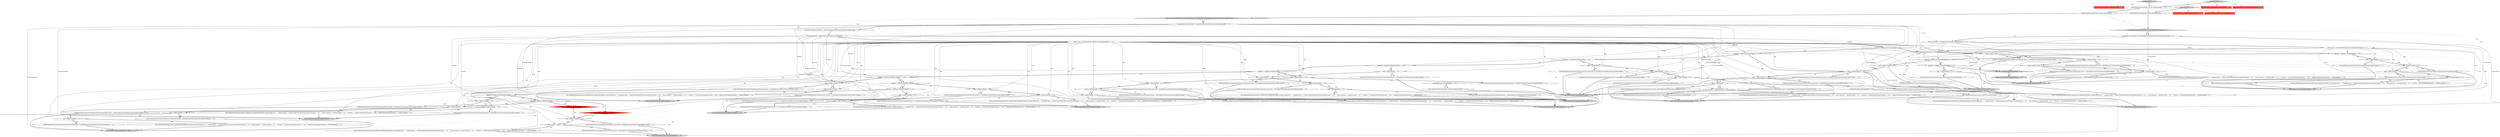 digraph {
37 [style = filled, label = "scope.accept(irLeftConstantNode)@@@90@@@['1', '1', '0']", fillcolor = lightgray, shape = ellipse image = "AAA0AAABBB1BBB"];
128 [style = filled, label = "type == @@@12@@@['0', '0', '1']", fillcolor = white, shape = diamond image = "AAA0AAABBB3BBB"];
53 [style = filled, label = "scope.accept(irLeftConstantNode)@@@156@@@['1', '1', '0']", fillcolor = lightgray, shape = ellipse image = "AAA0AAABBB1BBB"];
34 [style = filled, label = "operation == Operation.MUL@@@10@@@['1', '1', '0']", fillcolor = white, shape = diamond image = "AAA0AAABBB1BBB"];
104 [style = filled, label = "irLeftConstantNode.setConstant((int)irLeftConstantNode.getConstant() << (int)irRightConstantNode.getConstant())@@@112@@@['1', '1', '0']", fillcolor = white, shape = ellipse image = "AAA0AAABBB1BBB"];
35 [style = filled, label = "irLeftConstantNode.setConstant((int)irLeftConstantNode.getConstant() - (int)irRightConstantNode.getConstant())@@@94@@@['1', '1', '0']", fillcolor = white, shape = ellipse image = "AAA0AAABBB1BBB"];
111 [style = filled, label = "type == @@@81@@@['1', '1', '0']", fillcolor = white, shape = diamond image = "AAA0AAABBB1BBB"];
138 [style = filled, label = "type == @@@18@@@['0', '0', '1']", fillcolor = white, shape = diamond image = "AAA0AAABBB3BBB"];
2 [style = filled, label = "type == @@@36@@@['1', '1', '0']", fillcolor = white, shape = diamond image = "AAA0AAABBB1BBB"];
28 [style = filled, label = "throw irBinaryMathNode.getLocation().createError(new IllegalStateException(\"constant folding error: \" + \"unexpected type (\" + PainlessLookupUtility.typeToCanonicalTypeName(type) + \"( for \" + \"binary operation (\" + operation.symbol + \"( on \" + \"constants (\" + irLeftConstantNode.getConstant() + \"( and (\" + irRightConstantNode.getConstant() + \"(\"))@@@43@@@['1', '1', '0']", fillcolor = white, shape = ellipse image = "AAA0AAABBB1BBB"];
31 [style = filled, label = "type == @@@53@@@['1', '1', '0']", fillcolor = white, shape = diamond image = "AAA0AAABBB1BBB"];
82 [style = filled, label = "type == @@@99@@@['1', '1', '0']", fillcolor = white, shape = diamond image = "AAA0AAABBB1BBB"];
14 [style = filled, label = "irLeftConstantNode.setConstant((int)irLeftConstantNode.getConstant() / (int)irRightConstantNode.getConstant())@@@31@@@['1', '1', '0']", fillcolor = white, shape = ellipse image = "AAA0AAABBB1BBB"];
73 [style = filled, label = "irLeftConstantNode.setConstant((long)irLeftConstantNode.getConstant() | (long)irRightConstantNode.getConstant())@@@178@@@['1', '1', '0']", fillcolor = white, shape = ellipse image = "AAA0AAABBB1BBB"];
121 [style = filled, label = "throw irUnaryMathNode.getLocation().createError(new IllegalStateException(\"constant folding error: \" + \"unexpected type (\" + PainlessLookupUtility.typeToCanonicalTypeName(type) + \"( for \" + \"unary operation (\" + operation.symbol + \"( on \" + \"constant (\" + irConstantNode.getConstant() + \"(\"))@@@34@@@['0', '0', '1']", fillcolor = white, shape = ellipse image = "AAA0AAABBB3BBB"];
54 [style = filled, label = "type == @@@111@@@['1', '1', '0']", fillcolor = white, shape = diamond image = "AAA0AAABBB1BBB"];
89 [style = filled, label = "throw irBinaryMathNode.getLocation().createError(new IllegalStateException(\"constant folding error: \" + \"unexpected type (\" + PainlessLookupUtility.typeToCanonicalTypeName(type) + \"( for \" + \"binary operation (\" + operation.symbol + \"( on \" + \"constants (\" + irLeftConstantNode.getConstant() + \"( and (\" + irRightConstantNode.getConstant() + \"(\"))@@@118@@@['1', '1', '0']", fillcolor = white, shape = ellipse image = "AAA0AAABBB1BBB"];
80 [style = filled, label = "type == @@@62@@@['1', '1', '0']", fillcolor = white, shape = diamond image = "AAA0AAABBB1BBB"];
77 [style = filled, label = "irLeftConstantNode.setConstant((long)irLeftConstantNode.getConstant() - (long)irRightConstantNode.getConstant())@@@97@@@['1', '1', '0']", fillcolor = white, shape = ellipse image = "AAA0AAABBB1BBB"];
32 [style = filled, label = "throw irBinaryMathNode.getLocation().createError(new IllegalStateException(\"constant folding error: \" + \"unexpected type (\" + PainlessLookupUtility.typeToCanonicalTypeName(type) + \"( for \" + \"binary operation (\" + operation.symbol + \"( on \" + \"constants (\" + irLeftConstantNode.getConstant() + \"( and (\" + irRightConstantNode.getConstant() + \"(\"))@@@130@@@['1', '1', '0']", fillcolor = white, shape = ellipse image = "AAA0AAABBB1BBB"];
24 [style = filled, label = "irLeftConstantNode.setConstant((float)irLeftConstantNode.getConstant() + (float)irRightConstantNode.getConstant())@@@82@@@['1', '1', '0']", fillcolor = white, shape = ellipse image = "AAA0AAABBB1BBB"];
125 [style = filled, label = "throw irUnaryMathNode.getLocation().createError(new IllegalStateException(\"constant folding error: \" + \"unexpected type (\" + PainlessLookupUtility.typeToCanonicalTypeName(type) + \"( for \" + \"unary operation (\" + operation.symbol + \"( on \" + \"constant (\" + irConstantNode.getConstant() + \"(\"))@@@43@@@['0', '0', '1']", fillcolor = white, shape = ellipse image = "AAA0AAABBB3BBB"];
11 [style = filled, label = "type == @@@177@@@['1', '1', '0']", fillcolor = white, shape = diamond image = "AAA0AAABBB1BBB"];
9 [style = filled, label = "irLeftConstantNode.setConstant((long)irLeftConstantNode.getConstant() ^ (long)irRightConstantNode.getConstant())@@@166@@@['1', '1', '0']", fillcolor = white, shape = ellipse image = "AAA0AAABBB1BBB"];
101 [style = filled, label = "type == @@@123@@@['1', '1', '0']", fillcolor = white, shape = diamond image = "AAA0AAABBB1BBB"];
44 [style = filled, label = "throw irBinaryMathNode.getLocation().createError(new IllegalStateException(\"constant folding error: \" + \"unexpected type (\" + PainlessLookupUtility.typeToCanonicalTypeName(type) + \"( for \" + \"binary operation (\" + operation.symbol + \"( on \" + \"constants (\" + irLeftConstantNode.getConstant() + \"( and (\" + irRightConstantNode.getConstant() + \"(\"))@@@169@@@['1', '1', '0']", fillcolor = white, shape = ellipse image = "AAA0AAABBB1BBB"];
115 [style = filled, label = "visitBinaryMath['0', '1', '0']", fillcolor = lightgray, shape = diamond image = "AAA0AAABBB2BBB"];
143 [style = filled, label = "irUnaryMathNode.getChildNode().visit(this,null)@@@3@@@['0', '0', '1']", fillcolor = white, shape = ellipse image = "AAA0AAABBB3BBB"];
103 [style = filled, label = "scope.accept(irLeftConstantNode)@@@171@@@['1', '1', '0']", fillcolor = lightgray, shape = ellipse image = "AAA0AAABBB1BBB"];
45 [style = filled, label = "irLeftConstantNode.setConstant((long)irLeftConstantNode.getConstant() / (long)irRightConstantNode.getConstant())@@@34@@@['1', '1', '0']", fillcolor = white, shape = ellipse image = "AAA0AAABBB1BBB"];
78 [style = filled, label = "type == @@@11@@@['1', '1', '0']", fillcolor = white, shape = diamond image = "AAA0AAABBB1BBB"];
74 [style = filled, label = "BinaryMathNode irBinaryMathNode@@@2@@@['1', '0', '0']", fillcolor = tomato, shape = box image = "AAA0AAABBB1BBB"];
131 [style = filled, label = "irConstantNode.setConstant(~(long)irConstantNode.getConstant())@@@31@@@['0', '0', '1']", fillcolor = white, shape = ellipse image = "AAA0AAABBB3BBB"];
33 [style = filled, label = "type == @@@96@@@['1', '1', '0']", fillcolor = white, shape = diamond image = "AAA0AAABBB1BBB"];
137 [style = filled, label = "type == @@@15@@@['0', '0', '1']", fillcolor = white, shape = diamond image = "AAA0AAABBB3BBB"];
17 [style = filled, label = "type == @@@174@@@['1', '1', '0']", fillcolor = white, shape = diamond image = "AAA0AAABBB1BBB"];
60 [style = filled, label = "visitBinaryMath['1', '0', '0']", fillcolor = lightgray, shape = diamond image = "AAA0AAABBB1BBB"];
15 [style = filled, label = "irLeftConstantNode.setConstant((double)irLeftConstantNode.getConstant() + (double)irRightConstantNode.getConstant())@@@85@@@['1', '1', '0']", fillcolor = white, shape = ellipse image = "AAA0AAABBB1BBB"];
67 [style = filled, label = "throw irBinaryMathNode.getLocation().createError(new IllegalStateException(\"constant folding error: \" + \"unexpected type (\" + PainlessLookupUtility.typeToCanonicalTypeName(type) + \"( for \" + \"binary operation (\" + operation.symbol + \"( on \" + \"constants (\" + irLeftConstantNode.getConstant() + \"( and (\" + irRightConstantNode.getConstant() + \"(\"))@@@154@@@['1', '1', '0']", fillcolor = white, shape = ellipse image = "AAA0AAABBB1BBB"];
139 [style = filled, label = "irConstantNode.setConstant(-(int)irConstantNode.getConstant())@@@10@@@['0', '0', '1']", fillcolor = white, shape = ellipse image = "AAA0AAABBB3BBB"];
95 [style = filled, label = "irLeftConstantNode.setConstant((float)irLeftConstantNode.getConstant() * (float)irRightConstantNode.getConstant())@@@18@@@['1', '1', '0']", fillcolor = white, shape = ellipse image = "AAA0AAABBB1BBB"];
63 [style = filled, label = "type == @@@93@@@['1', '1', '0']", fillcolor = white, shape = diamond image = "AAA0AAABBB1BBB"];
124 [style = filled, label = "type == @@@27@@@['0', '0', '1']", fillcolor = white, shape = diamond image = "AAA0AAABBB3BBB"];
140 [style = filled, label = "irConstantNode.setConstant(!(boolean)irConstantNode.getConstant())@@@40@@@['0', '0', '1']", fillcolor = white, shape = ellipse image = "AAA0AAABBB3BBB"];
102 [style = filled, label = "type == @@@159@@@['1', '1', '0']", fillcolor = white, shape = diamond image = "AAA0AAABBB1BBB"];
105 [style = filled, label = "type == @@@39@@@['1', '1', '0']", fillcolor = white, shape = diamond image = "AAA0AAABBB1BBB"];
110 [style = filled, label = "irLeftConstantNode.setConstant((float)irLeftConstantNode.getConstant() - (float)irRightConstantNode.getConstant())@@@100@@@['1', '1', '0']", fillcolor = white, shape = ellipse image = "AAA0AAABBB1BBB"];
18 [style = filled, label = "type == @@@75@@@['1', '1', '0']", fillcolor = white, shape = diamond image = "AAA0AAABBB1BBB"];
75 [style = filled, label = "scope.accept(irLeftConstantNode)@@@132@@@['1', '1', '0']", fillcolor = lightgray, shape = ellipse image = "AAA0AAABBB1BBB"];
83 [style = filled, label = "type == @@@135@@@['1', '1', '0']", fillcolor = white, shape = diamond image = "AAA0AAABBB1BBB"];
6 [style = filled, label = "Operation operation = irBinaryMathNode.getOperation()@@@8@@@['1', '1', '0']", fillcolor = white, shape = ellipse image = "AAA0AAABBB1BBB"];
145 [style = filled, label = "irConstantNode.setConstant(~(int)irConstantNode.getConstant())@@@28@@@['0', '0', '1']", fillcolor = white, shape = ellipse image = "AAA0AAABBB3BBB"];
19 [style = filled, label = "operation == Operation.DIV@@@28@@@['1', '1', '0']", fillcolor = white, shape = diamond image = "AAA0AAABBB1BBB"];
93 [style = filled, label = "type == @@@150@@@['1', '1', '0']", fillcolor = white, shape = diamond image = "AAA0AAABBB1BBB"];
25 [style = filled, label = "type == @@@147@@@['1', '1', '0']", fillcolor = white, shape = diamond image = "AAA0AAABBB1BBB"];
38 [style = filled, label = "scope.accept(irConstantNode)@@@45@@@['1', '1', '1']", fillcolor = lightgray, shape = ellipse image = "AAA0AAABBB1BBB"];
59 [style = filled, label = "operation == Operation.RSH@@@122@@@['1', '1', '0']", fillcolor = white, shape = diamond image = "AAA0AAABBB1BBB"];
58 [style = filled, label = "operation == Operation.XOR@@@158@@@['1', '1', '0']", fillcolor = white, shape = diamond image = "AAA0AAABBB1BBB"];
12 [style = filled, label = "ConstantNode irLeftConstantNode = (ConstantNode)irBinaryMathNode.getLeftNode()@@@6@@@['1', '1', '0']", fillcolor = white, shape = ellipse image = "AAA0AAABBB1BBB"];
36 [style = filled, label = "irLeftConstantNode.setConstant((int)irLeftConstantNode.getConstant() & (int)irRightConstantNode.getConstant())@@@148@@@['1', '1', '0']", fillcolor = white, shape = ellipse image = "AAA0AAABBB1BBB"];
100 [style = filled, label = "irLeftConstantNode.setConstant((double)irLeftConstantNode.getConstant() * (double)irRightConstantNode.getConstant())@@@21@@@['1', '1', '0']", fillcolor = white, shape = ellipse image = "AAA0AAABBB1BBB"];
64 [style = filled, label = "irLeftConstantNode.setConstant((double)irLeftConstantNode.getConstant() % (double)irRightConstantNode.getConstant())@@@63@@@['1', '1', '0']", fillcolor = white, shape = ellipse image = "AAA0AAABBB1BBB"];
49 [style = filled, label = "irLeftConstantNode.setConstant((long)irLeftConstantNode.getConstant() * (long)irRightConstantNode.getConstant())@@@15@@@['1', '1', '0']", fillcolor = white, shape = ellipse image = "AAA0AAABBB1BBB"];
10 [style = filled, label = "irLeftConstantNode.setConstant((float)irLeftConstantNode.getConstant() % (float)irRightConstantNode.getConstant())@@@60@@@['1', '1', '0']", fillcolor = white, shape = ellipse image = "AAA0AAABBB1BBB"];
127 [style = filled, label = "irUnaryMathNode.getChildNode() instanceof ConstantNode@@@4@@@['0', '0', '1']", fillcolor = lightgray, shape = diamond image = "AAA0AAABBB3BBB"];
76 [style = filled, label = "scope.accept(irLeftConstantNode)@@@49@@@['1', '1', '0']", fillcolor = lightgray, shape = ellipse image = "AAA0AAABBB1BBB"];
123 [style = filled, label = "irConstantNode.setConstant(-(float)irConstantNode.getConstant())@@@16@@@['0', '0', '1']", fillcolor = white, shape = ellipse image = "AAA0AAABBB3BBB"];
42 [style = filled, label = "scope.accept(irLeftConstantNode)@@@72@@@['1', '1', '0']", fillcolor = lightgray, shape = ellipse image = "AAA0AAABBB1BBB"];
84 [style = filled, label = "irLeftConstantNode.setConstant((int)irLeftConstantNode.getConstant() * (int)irRightConstantNode.getConstant())@@@12@@@['1', '1', '0']", fillcolor = white, shape = ellipse image = "AAA0AAABBB1BBB"];
86 [style = filled, label = "type == @@@17@@@['1', '1', '0']", fillcolor = white, shape = diamond image = "AAA0AAABBB1BBB"];
46 [style = filled, label = "irLeftConstantNode.setConstant((float)irLeftConstantNode.getConstant() / (float)irRightConstantNode.getConstant())@@@37@@@['1', '1', '0']", fillcolor = white, shape = ellipse image = "AAA0AAABBB1BBB"];
7 [style = filled, label = "type == @@@102@@@['1', '1', '0']", fillcolor = white, shape = diamond image = "AAA0AAABBB1BBB"];
107 [style = filled, label = "throw irBinaryMathNode.getLocation().createError(new IllegalStateException(\"constant folding error: \" + \"unexpected type (\" + PainlessLookupUtility.typeToCanonicalTypeName(type) + \"( for \" + \"binary operation (\" + operation.symbol + \"( on \" + \"constants (\" + irLeftConstantNode.getConstant() + \"( and (\" + irRightConstantNode.getConstant() + \"(\"))@@@24@@@['1', '1', '0']", fillcolor = white, shape = ellipse image = "AAA0AAABBB1BBB"];
39 [style = filled, label = "throw irBinaryMathNode.getLocation().createError(new IllegalStateException(\"constant folding error: \" + \"unexpected type (\" + PainlessLookupUtility.typeToCanonicalTypeName(type) + \"( for \" + \"binary operation (\" + operation.symbol + \"( on \" + \"constants (\" + irLeftConstantNode.getConstant() + \"( and (\" + irRightConstantNode.getConstant() + \"(\"))@@@106@@@['1', '1', '0']", fillcolor = white, shape = ellipse image = "AAA0AAABBB1BBB"];
112 [style = filled, label = "BinaryMathNode irBinaryMathNode@@@2@@@['1', '1', '0']", fillcolor = tomato, shape = box image = "AAA0AAABBB1BBB"];
62 [style = filled, label = "irBinaryMathNode.getRightNode().visit(this,null)@@@4@@@['1', '1', '0']", fillcolor = white, shape = ellipse image = "AAA0AAABBB1BBB"];
30 [style = filled, label = "type == @@@56@@@['1', '1', '0']", fillcolor = white, shape = diamond image = "AAA0AAABBB1BBB"];
99 [style = filled, label = "operation == Operation.BWAND@@@146@@@['1', '1', '0']", fillcolor = white, shape = diamond image = "AAA0AAABBB1BBB"];
5 [style = filled, label = "type == @@@126@@@['1', '1', '0']", fillcolor = white, shape = diamond image = "AAA0AAABBB1BBB"];
142 [style = filled, label = "irConstantNode.setConstant(-(long)irConstantNode.getConstant())@@@13@@@['0', '0', '1']", fillcolor = white, shape = ellipse image = "AAA0AAABBB3BBB"];
68 [style = filled, label = "ArithmeticException ae@@@69@@@['1', '1', '0']", fillcolor = white, shape = diamond image = "AAA0AAABBB1BBB"];
134 [style = filled, label = "irConstantNode.setConstant(-(double)irConstantNode.getConstant())@@@19@@@['0', '0', '1']", fillcolor = white, shape = ellipse image = "AAA0AAABBB3BBB"];
136 [style = filled, label = "operation == Operation.ADD@@@47@@@['0', '0', '1']", fillcolor = lightgray, shape = diamond image = "AAA0AAABBB3BBB"];
13 [style = filled, label = "irLeftConstantNode.setConstant((boolean)irLeftConstantNode.getConstant() ^ (boolean)irRightConstantNode.getConstant())@@@160@@@['1', '1', '0']", fillcolor = white, shape = ellipse image = "AAA0AAABBB1BBB"];
3 [style = filled, label = "operation == Operation.USH@@@134@@@['1', '1', '0']", fillcolor = white, shape = diamond image = "AAA0AAABBB1BBB"];
29 [style = filled, label = "throw irBinaryMathNode.getLocation().createError(ae)@@@47@@@['1', '1', '0']", fillcolor = white, shape = ellipse image = "AAA0AAABBB1BBB"];
92 [style = filled, label = "irBinaryMathNode.getLeftNode().visit(this,null)@@@3@@@['1', '1', '0']", fillcolor = white, shape = ellipse image = "AAA0AAABBB1BBB"];
97 [style = filled, label = "irLeftConstantNode.setConstant((double)irLeftConstantNode.getConstant() - (double)irRightConstantNode.getConstant())@@@103@@@['1', '1', '0']", fillcolor = white, shape = ellipse image = "AAA0AAABBB1BBB"];
55 [style = filled, label = "Class<?> type = irBinaryMathNode.getExpressionType()@@@9@@@['1', '1', '0']", fillcolor = white, shape = ellipse image = "AAA0AAABBB1BBB"];
120 [style = filled, label = "Class<?> type = irUnaryMathNode.getExpressionType()@@@7@@@['0', '0', '1']", fillcolor = white, shape = ellipse image = "AAA0AAABBB3BBB"];
20 [style = filled, label = "throw irBinaryMathNode.getLocation().createError(new IllegalStateException(\"constant folding error: \" + \"unexpected type (\" + PainlessLookupUtility.typeToCanonicalTypeName(type) + \"( for \" + \"binary operation (\" + operation.symbol + \"( on \" + \"constants (\" + irLeftConstantNode.getConstant() + \"( and (\" + irRightConstantNode.getConstant() + \"(\"))@@@88@@@['1', '1', '0']", fillcolor = white, shape = ellipse image = "AAA0AAABBB1BBB"];
48 [style = filled, label = "type == @@@30@@@['1', '1', '1']", fillcolor = white, shape = diamond image = "AAA0AAABBB1BBB"];
69 [style = filled, label = "scope.accept(irLeftConstantNode)@@@108@@@['1', '1', '0']", fillcolor = lightgray, shape = ellipse image = "AAA0AAABBB1BBB"];
133 [style = filled, label = "operation == Operation.SUB@@@8@@@['0', '0', '1']", fillcolor = white, shape = diamond image = "AAA0AAABBB3BBB"];
132 [style = filled, label = "scope.accept(irConstantNode)@@@36@@@['0', '0', '1']", fillcolor = lightgray, shape = ellipse image = "AAA0AAABBB3BBB"];
23 [style = filled, label = "throw irBinaryMathNode.getLocation().createError(new IllegalStateException(\"constant folding error: \" + \"unexpected type (\" + PainlessLookupUtility.typeToCanonicalTypeName(type) + \"( for \" + \"binary operation (\" + operation.symbol + \"( on \" + \"constants (\" + irLeftConstantNode.getConstant() + \"( and (\" + irRightConstantNode.getConstant() + \"(\"))@@@142@@@['1', '1', '0']", fillcolor = white, shape = ellipse image = "AAA0AAABBB1BBB"];
88 [style = filled, label = "type == @@@59@@@['1', '1', '0']", fillcolor = white, shape = diamond image = "AAA0AAABBB1BBB"];
16 [style = filled, label = "type == @@@165@@@['1', '1', '0']", fillcolor = white, shape = diamond image = "AAA0AAABBB1BBB"];
47 [style = filled, label = "irLeftConstantNode.setConstant((long)irLeftConstantNode.getConstant() + (long)irRightConstantNode.getConstant())@@@79@@@['1', '1', '0']", fillcolor = white, shape = ellipse image = "AAA0AAABBB1BBB"];
117 [style = filled, label = "operation == Operation.BWNOT@@@26@@@['0', '0', '1']", fillcolor = white, shape = diamond image = "AAA0AAABBB3BBB"];
130 [style = filled, label = "visitUnaryMath['0', '0', '1']", fillcolor = lightgray, shape = diamond image = "AAA0AAABBB3BBB"];
85 [style = filled, label = "irLeftConstantNode.setConstant((int)irLeftConstantNode.getConstant() ^ (int)irRightConstantNode.getConstant())@@@163@@@['1', '1', '0']", fillcolor = white, shape = ellipse image = "AAA0AAABBB1BBB"];
116 [style = filled, label = "Operation operation = irUnaryMathNode.getOperation()@@@6@@@['0', '0', '1']", fillcolor = white, shape = ellipse image = "AAA0AAABBB3BBB"];
41 [style = filled, label = "ConstantNode irRightConstantNode = (ConstantNode)irBinaryMathNode.getRightNode()@@@7@@@['1', '1', '0']", fillcolor = white, shape = ellipse image = "AAA0AAABBB1BBB"];
79 [style = filled, label = "type == @@@14@@@['1', '1', '0']", fillcolor = white, shape = diamond image = "AAA0AAABBB1BBB"];
129 [style = filled, label = "Consumer<ExpressionNode> scope@@@2@@@['0', '0', '1']", fillcolor = tomato, shape = box image = "AAA0AAABBB3BBB"];
122 [style = filled, label = "throw irUnaryMathNode.getLocation().createError(new IllegalStateException(\"constant folding error: \" + \"unexpected type (\" + PainlessLookupUtility.typeToCanonicalTypeName(type) + \"( for \" + \"unary operation (\" + operation.symbol + \"( on \" + \"constant (\" + irConstantNode.getConstant() + \"(\"))@@@22@@@['0', '0', '1']", fillcolor = white, shape = ellipse image = "AAA0AAABBB3BBB"];
61 [style = filled, label = "type == @@@84@@@['1', '1', '0']", fillcolor = white, shape = diamond image = "AAA0AAABBB1BBB"];
71 [style = filled, label = "type == @@@20@@@['1', '1', '0']", fillcolor = white, shape = diamond image = "AAA0AAABBB1BBB"];
72 [style = filled, label = "operation == Operation.REM@@@51@@@['1', '1', '0']", fillcolor = white, shape = diamond image = "AAA0AAABBB1BBB"];
91 [style = filled, label = "operation == Operation.OR@@@173@@@['1', '0', '0']", fillcolor = red, shape = diamond image = "AAA1AAABBB1BBB"];
98 [style = filled, label = "type == @@@114@@@['1', '1', '0']", fillcolor = white, shape = diamond image = "AAA0AAABBB1BBB"];
113 [style = filled, label = "Consumer<ExpressionNode> scope@@@2@@@['0', '1', '0']", fillcolor = tomato, shape = box image = "AAA0AAABBB2BBB"];
126 [style = filled, label = "UnaryMathNode irUnaryMathNode@@@2@@@['0', '0', '1']", fillcolor = tomato, shape = box image = "AAA0AAABBB3BBB"];
87 [style = filled, label = "ArithmeticException ae@@@46@@@['1', '1', '0']", fillcolor = white, shape = diamond image = "AAA0AAABBB1BBB"];
109 [style = filled, label = "type == @@@138@@@['1', '1', '0']", fillcolor = white, shape = diamond image = "AAA0AAABBB1BBB"];
50 [style = filled, label = "irLeftConstantNode.setConstant((int)irLeftConstantNode.getConstant() + (int)irRightConstantNode.getConstant())@@@76@@@['1', '1', '0']", fillcolor = white, shape = ellipse image = "AAA0AAABBB1BBB"];
4 [style = filled, label = "irLeftConstantNode.setConstant((long)irLeftConstantNode.getConstant() >>> (int)irRightConstantNode.getConstant())@@@139@@@['1', '1', '0']", fillcolor = white, shape = ellipse image = "AAA0AAABBB1BBB"];
1 [style = filled, label = "scope.accept(irLeftConstantNode)@@@120@@@['1', '1', '0']", fillcolor = lightgray, shape = ellipse image = "AAA0AAABBB1BBB"];
22 [style = filled, label = "type == @@@78@@@['1', '1', '0']", fillcolor = white, shape = diamond image = "AAA0AAABBB1BBB"];
57 [style = filled, label = "scope.accept(irLeftConstantNode)@@@183@@@['1', '1', '0']", fillcolor = lightgray, shape = ellipse image = "AAA0AAABBB1BBB"];
94 [style = filled, label = "irLeftConstantNode.setConstant((long)irLeftConstantNode.getConstant() >> (int)irRightConstantNode.getConstant())@@@127@@@['1', '1', '0']", fillcolor = white, shape = ellipse image = "AAA0AAABBB1BBB"];
26 [style = filled, label = "irLeftConstantNode.setConstant((long)irLeftConstantNode.getConstant() % (long)irRightConstantNode.getConstant())@@@57@@@['1', '1', '0']", fillcolor = white, shape = ellipse image = "AAA0AAABBB1BBB"];
81 [style = filled, label = "operation == Operation.ADD@@@74@@@['1', '1', '0']", fillcolor = white, shape = diamond image = "AAA0AAABBB1BBB"];
43 [style = filled, label = "type == @@@33@@@['1', '1', '0']", fillcolor = white, shape = diamond image = "AAA0AAABBB1BBB"];
90 [style = filled, label = "type == @@@162@@@['1', '1', '0']", fillcolor = white, shape = diamond image = "AAA0AAABBB1BBB"];
27 [style = filled, label = "irLeftConstantNode.setConstant((int)irLeftConstantNode.getConstant() >>> (int)irRightConstantNode.getConstant())@@@136@@@['1', '1', '0']", fillcolor = white, shape = ellipse image = "AAA0AAABBB1BBB"];
66 [style = filled, label = "irLeftConstantNode.setConstant((int)irLeftConstantNode.getConstant() | (int)irRightConstantNode.getConstant())@@@175@@@['1', '1', '0']", fillcolor = white, shape = ellipse image = "AAA0AAABBB1BBB"];
108 [style = filled, label = "irLeftConstantNode.setConstant((double)irLeftConstantNode.getConstant() / (double)irRightConstantNode.getConstant())@@@40@@@['1', '1', '0']", fillcolor = white, shape = ellipse image = "AAA0AAABBB1BBB"];
118 [style = filled, label = "type == @@@9@@@['0', '0', '1']", fillcolor = white, shape = diamond image = "AAA0AAABBB3BBB"];
119 [style = filled, label = "scope.accept(irConstantNode)@@@24@@@['0', '0', '1']", fillcolor = lightgray, shape = ellipse image = "AAA0AAABBB3BBB"];
96 [style = filled, label = "irLeftConstantNode.setConstant((int)irLeftConstantNode.getConstant() % (int)irRightConstantNode.getConstant())@@@54@@@['1', '1', '0']", fillcolor = white, shape = ellipse image = "AAA0AAABBB1BBB"];
40 [style = filled, label = "throw irBinaryMathNode.getLocation().createError(new IllegalStateException(\"constant folding error: \" + \"unexpected type (\" + PainlessLookupUtility.typeToCanonicalTypeName(type) + \"( for \" + \"binary operation (\" + operation.symbol + \"( on \" + \"constants (\" + irLeftConstantNode.getConstant() + \"( and (\" + irRightConstantNode.getConstant() + \"(\"))@@@181@@@['1', '1', '0']", fillcolor = white, shape = ellipse image = "AAA0AAABBB1BBB"];
0 [style = filled, label = "irBinaryMathNode.getLeftNode() instanceof ConstantNode && irBinaryMathNode.getRightNode() instanceof ConstantNode@@@5@@@['1', '1', '0']", fillcolor = lightgray, shape = diamond image = "AAA0AAABBB1BBB"];
52 [style = filled, label = "scope.accept(irLeftConstantNode)@@@26@@@['1', '1', '0']", fillcolor = lightgray, shape = ellipse image = "AAA0AAABBB1BBB"];
65 [style = filled, label = "irLeftConstantNode.setConstant((long)irLeftConstantNode.getConstant() & (long)irRightConstantNode.getConstant())@@@151@@@['1', '1', '0']", fillcolor = white, shape = ellipse image = "AAA0AAABBB1BBB"];
146 [style = filled, label = "operation == Operation.NOT@@@38@@@['0', '0', '1']", fillcolor = white, shape = diamond image = "AAA0AAABBB3BBB"];
51 [style = filled, label = "operation == Operation.LSH@@@110@@@['1', '1', '0']", fillcolor = white, shape = diamond image = "AAA0AAABBB1BBB"];
56 [style = filled, label = "operation == Operation.SUB@@@92@@@['1', '1', '0']", fillcolor = white, shape = diamond image = "AAA0AAABBB1BBB"];
8 [style = filled, label = "irLeftConstantNode.setConstant((long)irLeftConstantNode.getConstant() << (int)irRightConstantNode.getConstant())@@@115@@@['1', '1', '0']", fillcolor = white, shape = ellipse image = "AAA0AAABBB1BBB"];
21 [style = filled, label = "throw irBinaryMathNode.getLocation().createError(ae)@@@70@@@['1', '1', '0']", fillcolor = white, shape = ellipse image = "AAA0AAABBB1BBB"];
141 [style = filled, label = "scope.accept(irConstantNode)@@@48@@@['0', '0', '1']", fillcolor = lightgray, shape = ellipse image = "AAA0AAABBB3BBB"];
70 [style = filled, label = "scope.accept(irLeftConstantNode)@@@144@@@['1', '1', '0']", fillcolor = lightgray, shape = ellipse image = "AAA0AAABBB1BBB"];
135 [style = filled, label = "type == @@@39@@@['0', '0', '1']", fillcolor = white, shape = diamond image = "AAA0AAABBB3BBB"];
144 [style = filled, label = "ConstantNode irConstantNode = (ConstantNode)irUnaryMathNode.getChildNode()@@@5@@@['0', '0', '1']", fillcolor = white, shape = ellipse image = "AAA0AAABBB3BBB"];
106 [style = filled, label = "irLeftConstantNode.setConstant((int)irLeftConstantNode.getConstant() >> (int)irRightConstantNode.getConstant())@@@124@@@['1', '1', '0']", fillcolor = white, shape = ellipse image = "AAA0AAABBB1BBB"];
114 [style = filled, label = "operation == Operation.BWOR@@@173@@@['0', '1', '0']", fillcolor = red, shape = diamond image = "AAA1AAABBB2BBB"];
12->116 [style = dashed, label="0"];
19->76 [style = dotted, label="true"];
16->9 [style = dotted, label="true"];
91->57 [style = dotted, label="true"];
59->75 [style = dotted, label="true"];
140->38 [style = bold, label=""];
12->53 [style = solid, label="irLeftConstantNode"];
14->145 [style = dashed, label="0"];
81->56 [style = dotted, label="false"];
6->19 [style = solid, label="operation"];
3->70 [style = dotted, label="true"];
105->28 [style = bold, label=""];
55->89 [style = solid, label="type"];
6->99 [style = solid, label="operation"];
18->22 [style = bold, label=""];
102->90 [style = dotted, label="false"];
54->104 [style = dotted, label="true"];
6->51 [style = solid, label="operation"];
120->128 [style = solid, label="type"];
105->108 [style = dotted, label="true"];
127->116 [style = dotted, label="true"];
20->37 [style = bold, label=""];
51->59 [style = dotted, label="false"];
55->107 [style = solid, label="type"];
116->136 [style = solid, label="operation"];
55->31 [style = solid, label="type"];
144->38 [style = solid, label="irConstantNode"];
48->131 [style = bold, label=""];
34->52 [style = dotted, label="true"];
106->75 [style = bold, label=""];
84->52 [style = bold, label=""];
34->19 [style = bold, label=""];
118->128 [style = dotted, label="false"];
121->132 [style = bold, label=""];
83->27 [style = dotted, label="true"];
30->26 [style = bold, label=""];
41->6 [style = bold, label=""];
62->0 [style = bold, label=""];
12->52 [style = solid, label="irLeftConstantNode"];
111->24 [style = bold, label=""];
43->45 [style = bold, label=""];
18->50 [style = bold, label=""];
81->56 [style = bold, label=""];
137->138 [style = dotted, label="false"];
17->66 [style = bold, label=""];
55->71 [style = solid, label="type"];
122->119 [style = bold, label=""];
60->112 [style = dotted, label="true"];
31->96 [style = dotted, label="true"];
83->109 [style = dotted, label="false"];
52->119 [style = dashed, label="0"];
25->93 [style = dotted, label="false"];
48->121 [style = bold, label=""];
23->70 [style = bold, label=""];
55->43 [style = solid, label="type"];
12->1 [style = solid, label="irLeftConstantNode"];
82->7 [style = dotted, label="false"];
144->141 [style = solid, label="irConstantNode"];
107->52 [style = bold, label=""];
66->57 [style = bold, label=""];
5->94 [style = dotted, label="true"];
43->2 [style = dotted, label="false"];
115->92 [style = bold, label=""];
114->17 [style = dotted, label="true"];
55->80 [style = solid, label="type"];
117->132 [style = dotted, label="true"];
0->12 [style = bold, label=""];
48->14 [style = bold, label=""];
78->79 [style = bold, label=""];
105->28 [style = dotted, label="false"];
60->92 [style = bold, label=""];
117->146 [style = bold, label=""];
58->91 [style = bold, label=""];
124->48 [style = dotted, label="false"];
128->142 [style = bold, label=""];
72->42 [style = dotted, label="true"];
100->52 [style = bold, label=""];
55->20 [style = solid, label="type"];
7->39 [style = bold, label=""];
111->61 [style = dotted, label="false"];
48->121 [style = dotted, label="false"];
101->5 [style = bold, label=""];
71->100 [style = dotted, label="true"];
85->103 [style = bold, label=""];
139->119 [style = bold, label=""];
137->123 [style = bold, label=""];
144->116 [style = bold, label=""];
98->89 [style = dotted, label="false"];
28->76 [style = bold, label=""];
134->119 [style = bold, label=""];
93->67 [style = bold, label=""];
3->99 [style = dotted, label="false"];
137->123 [style = dotted, label="true"];
55->98 [style = solid, label="type"];
116->146 [style = solid, label="operation"];
13->103 [style = bold, label=""];
59->3 [style = dotted, label="false"];
30->26 [style = dotted, label="true"];
55->111 [style = solid, label="type"];
40->57 [style = bold, label=""];
135->140 [style = bold, label=""];
55->105 [style = solid, label="type"];
117->124 [style = dotted, label="true"];
59->101 [style = dotted, label="true"];
124->145 [style = dotted, label="true"];
55->79 [style = solid, label="type"];
2->46 [style = dotted, label="true"];
110->69 [style = bold, label=""];
3->99 [style = bold, label=""];
109->4 [style = bold, label=""];
146->136 [style = dotted, label="false"];
133->117 [style = bold, label=""];
0->12 [style = dotted, label="true"];
120->121 [style = solid, label="type"];
6->72 [style = solid, label="operation"];
79->86 [style = bold, label=""];
120->137 [style = solid, label="type"];
6->3 [style = solid, label="operation"];
101->106 [style = bold, label=""];
78->84 [style = dotted, label="true"];
136->141 [style = bold, label=""];
64->42 [style = bold, label=""];
142->119 [style = bold, label=""];
11->73 [style = dotted, label="true"];
55->54 [style = solid, label="type"];
8->1 [style = bold, label=""];
72->31 [style = bold, label=""];
80->38 [style = bold, label=""];
55->25 [style = solid, label="type"];
93->65 [style = dotted, label="true"];
46->76 [style = bold, label=""];
55->101 [style = solid, label="type"];
55->109 [style = solid, label="type"];
31->30 [style = bold, label=""];
49->142 [style = dashed, label="0"];
51->54 [style = dotted, label="true"];
124->145 [style = bold, label=""];
71->107 [style = bold, label=""];
25->36 [style = bold, label=""];
143->127 [style = bold, label=""];
6->91 [style = solid, label="operation"];
61->15 [style = dotted, label="true"];
17->11 [style = dotted, label="false"];
99->53 [style = dotted, label="true"];
99->25 [style = bold, label=""];
33->82 [style = bold, label=""];
116->117 [style = solid, label="operation"];
92->143 [style = dashed, label="0"];
5->32 [style = dotted, label="false"];
3->83 [style = bold, label=""];
102->13 [style = dotted, label="true"];
12->37 [style = solid, label="irLeftConstantNode"];
55->90 [style = solid, label="type"];
133->118 [style = bold, label=""];
88->80 [style = dotted, label="false"];
107->122 [style = dashed, label="0"];
55->2 [style = solid, label="type"];
145->132 [style = bold, label=""];
55->22 [style = solid, label="type"];
146->135 [style = dotted, label="true"];
118->139 [style = bold, label=""];
78->84 [style = bold, label=""];
55->28 [style = solid, label="type"];
6->34 [style = solid, label="operation"];
6->133 [style = dashed, label="0"];
73->57 [style = bold, label=""];
86->95 [style = dotted, label="true"];
146->136 [style = bold, label=""];
63->33 [style = dotted, label="false"];
11->40 [style = dotted, label="false"];
6->55 [style = bold, label=""];
71->107 [style = dotted, label="false"];
84->139 [style = dashed, label="0"];
55->33 [style = solid, label="type"];
25->93 [style = bold, label=""];
55->17 [style = solid, label="type"];
72->81 [style = bold, label=""];
130->126 [style = dotted, label="true"];
136->141 [style = dotted, label="true"];
59->101 [style = bold, label=""];
7->39 [style = dotted, label="false"];
3->83 [style = dotted, label="true"];
109->23 [style = dotted, label="false"];
128->137 [style = bold, label=""];
55->40 [style = solid, label="type"];
19->48 [style = dotted, label="true"];
55->67 [style = solid, label="type"];
100->134 [style = dashed, label="0"];
83->27 [style = bold, label=""];
9->103 [style = bold, label=""];
22->47 [style = dotted, label="true"];
62->127 [style = dashed, label="0"];
138->122 [style = dotted, label="false"];
102->13 [style = bold, label=""];
11->40 [style = bold, label=""];
91->17 [style = bold, label=""];
55->30 [style = solid, label="type"];
61->20 [style = dotted, label="false"];
99->58 [style = bold, label=""];
51->59 [style = bold, label=""];
135->125 [style = bold, label=""];
82->7 [style = bold, label=""];
61->15 [style = bold, label=""];
55->82 [style = solid, label="type"];
35->69 [style = bold, label=""];
51->1 [style = dotted, label="true"];
7->97 [style = bold, label=""];
16->44 [style = dotted, label="false"];
29->76 [style = bold, label=""];
39->69 [style = bold, label=""];
72->81 [style = dotted, label="false"];
31->96 [style = bold, label=""];
7->97 [style = dotted, label="true"];
36->53 [style = bold, label=""];
58->102 [style = dotted, label="true"];
2->105 [style = dotted, label="false"];
19->72 [style = dotted, label="false"];
19->117 [style = dashed, label="0"];
6->81 [style = solid, label="operation"];
68->21 [style = bold, label=""];
28->121 [style = dashed, label="0"];
6->59 [style = solid, label="operation"];
135->125 [style = dotted, label="false"];
81->18 [style = dotted, label="true"];
48->43 [style = dotted, label="false"];
138->134 [style = bold, label=""];
86->71 [style = dotted, label="false"];
88->80 [style = bold, label=""];
87->29 [style = dotted, label="true"];
38->125 [style = dashed, label="0"];
55->34 [style = bold, label=""];
87->29 [style = bold, label=""];
6->114 [style = solid, label="operation"];
89->1 [style = bold, label=""];
127->144 [style = bold, label=""];
117->124 [style = bold, label=""];
55->5 [style = solid, label="type"];
51->54 [style = bold, label=""];
138->134 [style = dotted, label="true"];
50->37 [style = bold, label=""];
81->37 [style = dotted, label="true"];
120->48 [style = solid, label="type"];
90->16 [style = bold, label=""];
94->75 [style = bold, label=""];
67->53 [style = bold, label=""];
146->135 [style = bold, label=""];
19->72 [style = bold, label=""];
55->78 [style = solid, label="type"];
86->71 [style = bold, label=""];
12->41 [style = bold, label=""];
56->51 [style = bold, label=""];
44->103 [style = bold, label=""];
114->17 [style = bold, label=""];
54->98 [style = dotted, label="false"];
5->94 [style = bold, label=""];
71->100 [style = bold, label=""];
22->111 [style = bold, label=""];
137->138 [style = bold, label=""];
91->114 [style = dashed, label="0"];
12->70 [style = solid, label="irLeftConstantNode"];
56->69 [style = dotted, label="true"];
146->38 [style = dotted, label="true"];
65->53 [style = bold, label=""];
133->119 [style = dotted, label="true"];
55->38 [style = solid, label="type"];
0->41 [style = dotted, label="true"];
117->146 [style = dotted, label="false"];
125->38 [style = bold, label=""];
54->98 [style = bold, label=""];
109->23 [style = bold, label=""];
55->88 [style = solid, label="type"];
108->76 [style = bold, label=""];
80->64 [style = bold, label=""];
133->117 [style = dotted, label="false"];
22->111 [style = dotted, label="false"];
90->85 [style = bold, label=""];
135->140 [style = dotted, label="true"];
32->75 [style = bold, label=""];
93->65 [style = bold, label=""];
90->85 [style = dotted, label="true"];
43->2 [style = bold, label=""];
88->10 [style = dotted, label="true"];
18->50 [style = dotted, label="true"];
130->143 [style = bold, label=""];
130->129 [style = dotted, label="true"];
144->119 [style = solid, label="irConstantNode"];
16->44 [style = bold, label=""];
45->131 [style = dashed, label="0"];
25->36 [style = dotted, label="true"];
55->7 [style = solid, label="type"];
116->133 [style = solid, label="operation"];
88->10 [style = bold, label=""];
120->135 [style = solid, label="type"];
123->119 [style = bold, label=""];
81->18 [style = bold, label=""];
55->102 [style = solid, label="type"];
56->63 [style = bold, label=""];
98->8 [style = dotted, label="true"];
83->109 [style = bold, label=""];
92->62 [style = bold, label=""];
4->70 [style = bold, label=""];
120->133 [style = bold, label=""];
58->91 [style = dotted, label="false"];
19->48 [style = bold, label=""];
63->33 [style = bold, label=""];
116->120 [style = bold, label=""];
82->110 [style = dotted, label="true"];
34->19 [style = dotted, label="false"];
30->88 [style = bold, label=""];
55->11 [style = solid, label="type"];
98->8 [style = bold, label=""];
17->66 [style = dotted, label="true"];
105->108 [style = bold, label=""];
43->45 [style = dotted, label="true"];
55->48 [style = solid, label="type"];
96->42 [style = bold, label=""];
72->31 [style = dotted, label="true"];
114->57 [style = dotted, label="true"];
120->124 [style = solid, label="type"];
115->112 [style = dotted, label="true"];
55->16 [style = solid, label="type"];
31->30 [style = dotted, label="false"];
120->138 [style = solid, label="type"];
63->35 [style = bold, label=""];
54->104 [style = bold, label=""];
55->86 [style = solid, label="type"];
86->95 [style = bold, label=""];
14->76 [style = bold, label=""];
99->58 [style = dotted, label="false"];
21->42 [style = bold, label=""];
118->139 [style = dotted, label="true"];
55->93 [style = solid, label="type"];
55->44 [style = solid, label="type"];
120->118 [style = solid, label="type"];
101->106 [style = dotted, label="true"];
6->58 [style = solid, label="operation"];
48->14 [style = dotted, label="true"];
47->37 [style = bold, label=""];
120->122 [style = solid, label="type"];
45->76 [style = bold, label=""];
79->49 [style = dotted, label="true"];
38->42 [style = bold, label=""];
0->6 [style = dotted, label="true"];
102->90 [style = bold, label=""];
79->49 [style = bold, label=""];
91->17 [style = dotted, label="true"];
48->43 [style = bold, label=""];
90->16 [style = dotted, label="false"];
79->86 [style = dotted, label="false"];
55->39 [style = solid, label="type"];
22->47 [style = bold, label=""];
0->34 [style = dotted, label="true"];
12->75 [style = solid, label="irLeftConstantNode"];
127->120 [style = dotted, label="true"];
56->51 [style = dotted, label="false"];
0->55 [style = dotted, label="true"];
127->133 [style = dotted, label="true"];
16->9 [style = bold, label=""];
11->73 [style = bold, label=""];
26->42 [style = bold, label=""];
93->67 [style = dotted, label="false"];
58->114 [style = dotted, label="false"];
12->69 [style = solid, label="irLeftConstantNode"];
104->1 [style = bold, label=""];
12->103 [style = solid, label="irLeftConstantNode"];
112->129 [style = dashed, label="0"];
68->21 [style = dotted, label="true"];
58->103 [style = dotted, label="true"];
55->83 [style = solid, label="type"];
80->64 [style = dotted, label="true"];
55->61 [style = solid, label="type"];
12->57 [style = solid, label="irLeftConstantNode"];
33->82 [style = dotted, label="false"];
61->20 [style = bold, label=""];
27->70 [style = bold, label=""];
58->102 [style = bold, label=""];
95->52 [style = bold, label=""];
12->42 [style = solid, label="irLeftConstantNode"];
82->110 [style = bold, label=""];
99->25 [style = dotted, label="true"];
124->48 [style = bold, label=""];
55->23 [style = solid, label="type"];
78->79 [style = dotted, label="false"];
77->69 [style = bold, label=""];
18->22 [style = dotted, label="false"];
80->38 [style = dotted, label="false"];
60->74 [style = dotted, label="true"];
101->5 [style = dotted, label="false"];
109->4 [style = dotted, label="true"];
34->78 [style = bold, label=""];
2->105 [style = bold, label=""];
5->32 [style = bold, label=""];
55->32 [style = solid, label="type"];
33->77 [style = dotted, label="true"];
127->144 [style = dotted, label="true"];
95->123 [style = dashed, label="0"];
98->89 [style = bold, label=""];
55->63 [style = solid, label="type"];
30->88 [style = dotted, label="false"];
59->3 [style = bold, label=""];
15->37 [style = bold, label=""];
115->113 [style = dotted, label="true"];
2->46 [style = bold, label=""];
97->69 [style = bold, label=""];
118->128 [style = bold, label=""];
48->131 [style = dotted, label="true"];
63->35 [style = dotted, label="true"];
133->118 [style = dotted, label="true"];
131->132 [style = bold, label=""];
111->61 [style = bold, label=""];
6->56 [style = solid, label="operation"];
49->52 [style = bold, label=""];
10->42 [style = bold, label=""];
144->132 [style = solid, label="irConstantNode"];
138->122 [style = bold, label=""];
34->78 [style = dotted, label="true"];
128->142 [style = dotted, label="true"];
120->125 [style = solid, label="type"];
24->37 [style = bold, label=""];
55->18 [style = solid, label="type"];
33->77 [style = bold, label=""];
111->24 [style = dotted, label="true"];
56->63 [style = dotted, label="true"];
58->114 [style = bold, label=""];
128->137 [style = dotted, label="false"];
12->76 [style = solid, label="irLeftConstantNode"];
17->11 [style = bold, label=""];
}
